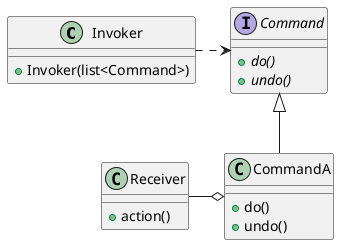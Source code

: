 @startuml

class Invoker
{
    + Invoker(list<Command>)
}

interface Command
{
    + {abstract} do()
    + {abstract} undo()
}

Invoker .> Command

class CommandA
{
    + do()
    + undo()
}

Command <|-- CommandA

class Receiver
{
    + action()
}

Receiver -o CommandA

@enduml
